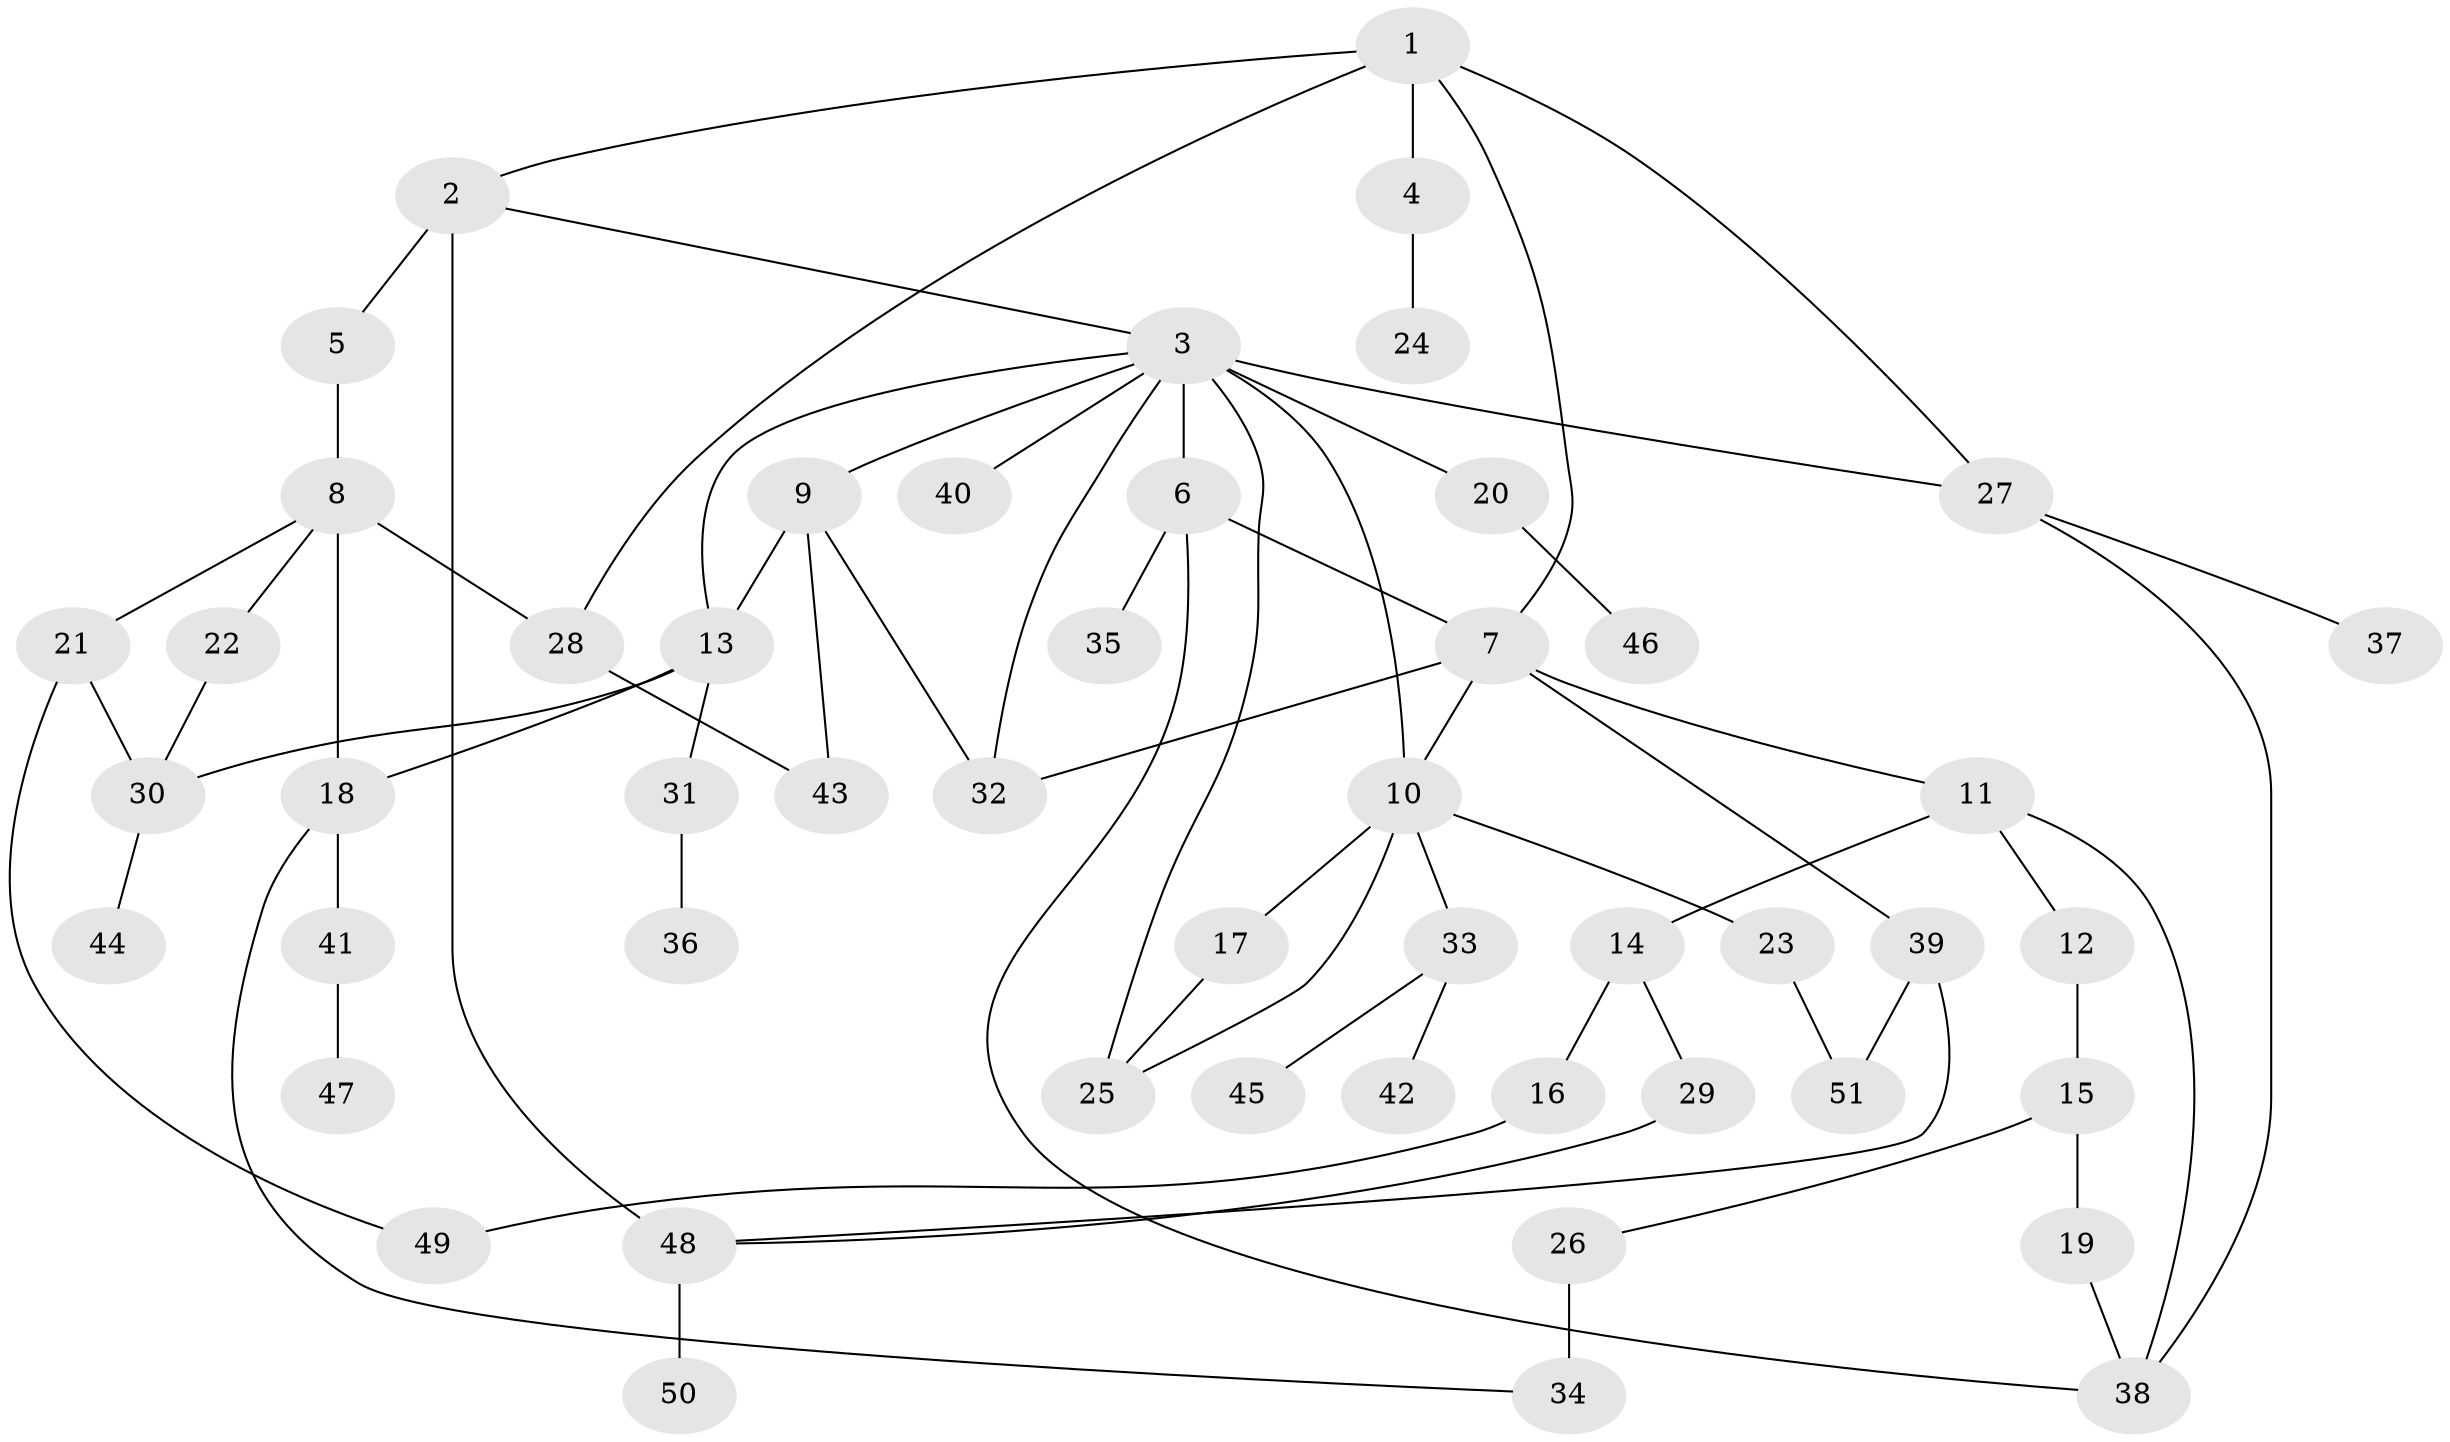 // original degree distribution, {5: 0.048, 6: 0.016, 7: 0.016, 2: 0.288, 4: 0.104, 3: 0.192, 1: 0.336}
// Generated by graph-tools (version 1.1) at 2025/49/03/04/25 22:49:02]
// undirected, 51 vertices, 71 edges
graph export_dot {
  node [color=gray90,style=filled];
  1;
  2;
  3;
  4;
  5;
  6;
  7;
  8;
  9;
  10;
  11;
  12;
  13;
  14;
  15;
  16;
  17;
  18;
  19;
  20;
  21;
  22;
  23;
  24;
  25;
  26;
  27;
  28;
  29;
  30;
  31;
  32;
  33;
  34;
  35;
  36;
  37;
  38;
  39;
  40;
  41;
  42;
  43;
  44;
  45;
  46;
  47;
  48;
  49;
  50;
  51;
  1 -- 2 [weight=1.0];
  1 -- 4 [weight=1.0];
  1 -- 7 [weight=1.0];
  1 -- 27 [weight=1.0];
  1 -- 28 [weight=1.0];
  2 -- 3 [weight=1.0];
  2 -- 5 [weight=1.0];
  2 -- 48 [weight=2.0];
  3 -- 6 [weight=2.0];
  3 -- 9 [weight=1.0];
  3 -- 10 [weight=1.0];
  3 -- 13 [weight=1.0];
  3 -- 20 [weight=2.0];
  3 -- 25 [weight=1.0];
  3 -- 27 [weight=1.0];
  3 -- 32 [weight=1.0];
  3 -- 40 [weight=1.0];
  4 -- 24 [weight=1.0];
  5 -- 8 [weight=2.0];
  6 -- 7 [weight=1.0];
  6 -- 35 [weight=1.0];
  6 -- 38 [weight=1.0];
  7 -- 10 [weight=1.0];
  7 -- 11 [weight=1.0];
  7 -- 32 [weight=1.0];
  7 -- 39 [weight=1.0];
  8 -- 18 [weight=1.0];
  8 -- 21 [weight=1.0];
  8 -- 22 [weight=1.0];
  8 -- 28 [weight=1.0];
  9 -- 13 [weight=1.0];
  9 -- 32 [weight=1.0];
  9 -- 43 [weight=1.0];
  10 -- 17 [weight=1.0];
  10 -- 23 [weight=1.0];
  10 -- 25 [weight=1.0];
  10 -- 33 [weight=1.0];
  11 -- 12 [weight=1.0];
  11 -- 14 [weight=1.0];
  11 -- 38 [weight=1.0];
  12 -- 15 [weight=1.0];
  13 -- 18 [weight=1.0];
  13 -- 30 [weight=1.0];
  13 -- 31 [weight=1.0];
  14 -- 16 [weight=1.0];
  14 -- 29 [weight=2.0];
  15 -- 19 [weight=1.0];
  15 -- 26 [weight=1.0];
  16 -- 49 [weight=1.0];
  17 -- 25 [weight=1.0];
  18 -- 34 [weight=1.0];
  18 -- 41 [weight=1.0];
  19 -- 38 [weight=1.0];
  20 -- 46 [weight=1.0];
  21 -- 30 [weight=1.0];
  21 -- 49 [weight=1.0];
  22 -- 30 [weight=1.0];
  23 -- 51 [weight=1.0];
  26 -- 34 [weight=2.0];
  27 -- 37 [weight=1.0];
  27 -- 38 [weight=1.0];
  28 -- 43 [weight=1.0];
  29 -- 48 [weight=1.0];
  30 -- 44 [weight=1.0];
  31 -- 36 [weight=1.0];
  33 -- 42 [weight=1.0];
  33 -- 45 [weight=1.0];
  39 -- 48 [weight=1.0];
  39 -- 51 [weight=1.0];
  41 -- 47 [weight=1.0];
  48 -- 50 [weight=1.0];
}
